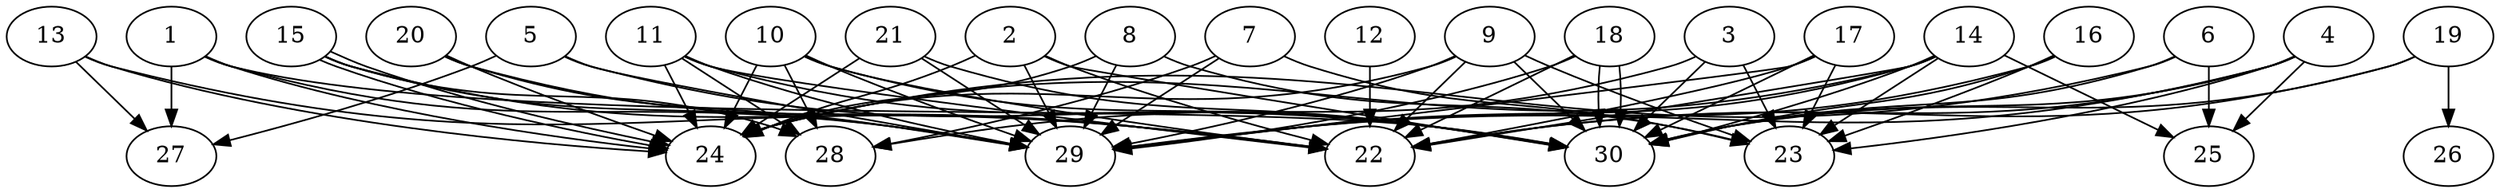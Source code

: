 // DAG automatically generated by daggen at Thu Oct  3 14:04:18 2019
// ./daggen --dot -n 30 --ccr 0.5 --fat 0.9 --regular 0.9 --density 0.9 --mindata 5242880 --maxdata 52428800 
digraph G {
  1 [size="18180096", alpha="0.07", expect_size="9090048"] 
  1 -> 24 [size ="9090048"]
  1 -> 27 [size ="9090048"]
  1 -> 29 [size ="9090048"]
  1 -> 30 [size ="9090048"]
  2 [size="70291456", alpha="0.07", expect_size="35145728"] 
  2 -> 22 [size ="35145728"]
  2 -> 24 [size ="35145728"]
  2 -> 29 [size ="35145728"]
  2 -> 30 [size ="35145728"]
  3 [size="81190912", alpha="0.18", expect_size="40595456"] 
  3 -> 23 [size ="40595456"]
  3 -> 28 [size ="40595456"]
  3 -> 30 [size ="40595456"]
  4 [size="34140160", alpha="0.07", expect_size="17070080"] 
  4 -> 22 [size ="17070080"]
  4 -> 23 [size ="17070080"]
  4 -> 25 [size ="17070080"]
  4 -> 29 [size ="17070080"]
  4 -> 30 [size ="17070080"]
  5 [size="25393152", alpha="0.06", expect_size="12696576"] 
  5 -> 27 [size ="12696576"]
  5 -> 29 [size ="12696576"]
  5 -> 30 [size ="12696576"]
  6 [size="53637120", alpha="0.18", expect_size="26818560"] 
  6 -> 24 [size ="26818560"]
  6 -> 25 [size ="26818560"]
  6 -> 30 [size ="26818560"]
  7 [size="70449152", alpha="0.14", expect_size="35224576"] 
  7 -> 23 [size ="35224576"]
  7 -> 28 [size ="35224576"]
  7 -> 29 [size ="35224576"]
  8 [size="16392192", alpha="0.02", expect_size="8196096"] 
  8 -> 23 [size ="8196096"]
  8 -> 24 [size ="8196096"]
  8 -> 29 [size ="8196096"]
  9 [size="35008512", alpha="0.05", expect_size="17504256"] 
  9 -> 22 [size ="17504256"]
  9 -> 23 [size ="17504256"]
  9 -> 24 [size ="17504256"]
  9 -> 29 [size ="17504256"]
  9 -> 30 [size ="17504256"]
  10 [size="14680064", alpha="0.16", expect_size="7340032"] 
  10 -> 22 [size ="7340032"]
  10 -> 24 [size ="7340032"]
  10 -> 28 [size ="7340032"]
  10 -> 29 [size ="7340032"]
  10 -> 30 [size ="7340032"]
  11 [size="54552576", alpha="0.19", expect_size="27276288"] 
  11 -> 22 [size ="27276288"]
  11 -> 24 [size ="27276288"]
  11 -> 28 [size ="27276288"]
  11 -> 29 [size ="27276288"]
  11 -> 30 [size ="27276288"]
  12 [size="87433216", alpha="0.07", expect_size="43716608"] 
  12 -> 22 [size ="43716608"]
  13 [size="28131328", alpha="0.00", expect_size="14065664"] 
  13 -> 22 [size ="14065664"]
  13 -> 24 [size ="14065664"]
  13 -> 27 [size ="14065664"]
  14 [size="17813504", alpha="0.18", expect_size="8906752"] 
  14 -> 22 [size ="8906752"]
  14 -> 23 [size ="8906752"]
  14 -> 24 [size ="8906752"]
  14 -> 25 [size ="8906752"]
  14 -> 29 [size ="8906752"]
  14 -> 30 [size ="8906752"]
  15 [size="50132992", alpha="0.10", expect_size="25066496"] 
  15 -> 22 [size ="25066496"]
  15 -> 24 [size ="25066496"]
  15 -> 24 [size ="25066496"]
  15 -> 28 [size ="25066496"]
  15 -> 29 [size ="25066496"]
  16 [size="78069760", alpha="0.06", expect_size="39034880"] 
  16 -> 23 [size ="39034880"]
  16 -> 29 [size ="39034880"]
  16 -> 30 [size ="39034880"]
  17 [size="69015552", alpha="0.18", expect_size="34507776"] 
  17 -> 22 [size ="34507776"]
  17 -> 23 [size ="34507776"]
  17 -> 29 [size ="34507776"]
  17 -> 30 [size ="34507776"]
  18 [size="38975488", alpha="0.12", expect_size="19487744"] 
  18 -> 22 [size ="19487744"]
  18 -> 29 [size ="19487744"]
  18 -> 30 [size ="19487744"]
  18 -> 30 [size ="19487744"]
  19 [size="49563648", alpha="0.13", expect_size="24781824"] 
  19 -> 22 [size ="24781824"]
  19 -> 26 [size ="24781824"]
  19 -> 30 [size ="24781824"]
  20 [size="75139072", alpha="0.15", expect_size="37569536"] 
  20 -> 22 [size ="37569536"]
  20 -> 24 [size ="37569536"]
  20 -> 29 [size ="37569536"]
  21 [size="55252992", alpha="0.19", expect_size="27626496"] 
  21 -> 24 [size ="27626496"]
  21 -> 29 [size ="27626496"]
  21 -> 30 [size ="27626496"]
  22 [size="51054592", alpha="0.16", expect_size="25527296"] 
  23 [size="85714944", alpha="0.08", expect_size="42857472"] 
  24 [size="87429120", alpha="0.05", expect_size="43714560"] 
  25 [size="78006272", alpha="0.05", expect_size="39003136"] 
  26 [size="32604160", alpha="0.14", expect_size="16302080"] 
  27 [size="61634560", alpha="0.15", expect_size="30817280"] 
  28 [size="50358272", alpha="0.18", expect_size="25179136"] 
  29 [size="14067712", alpha="0.07", expect_size="7033856"] 
  30 [size="74346496", alpha="0.16", expect_size="37173248"] 
}
